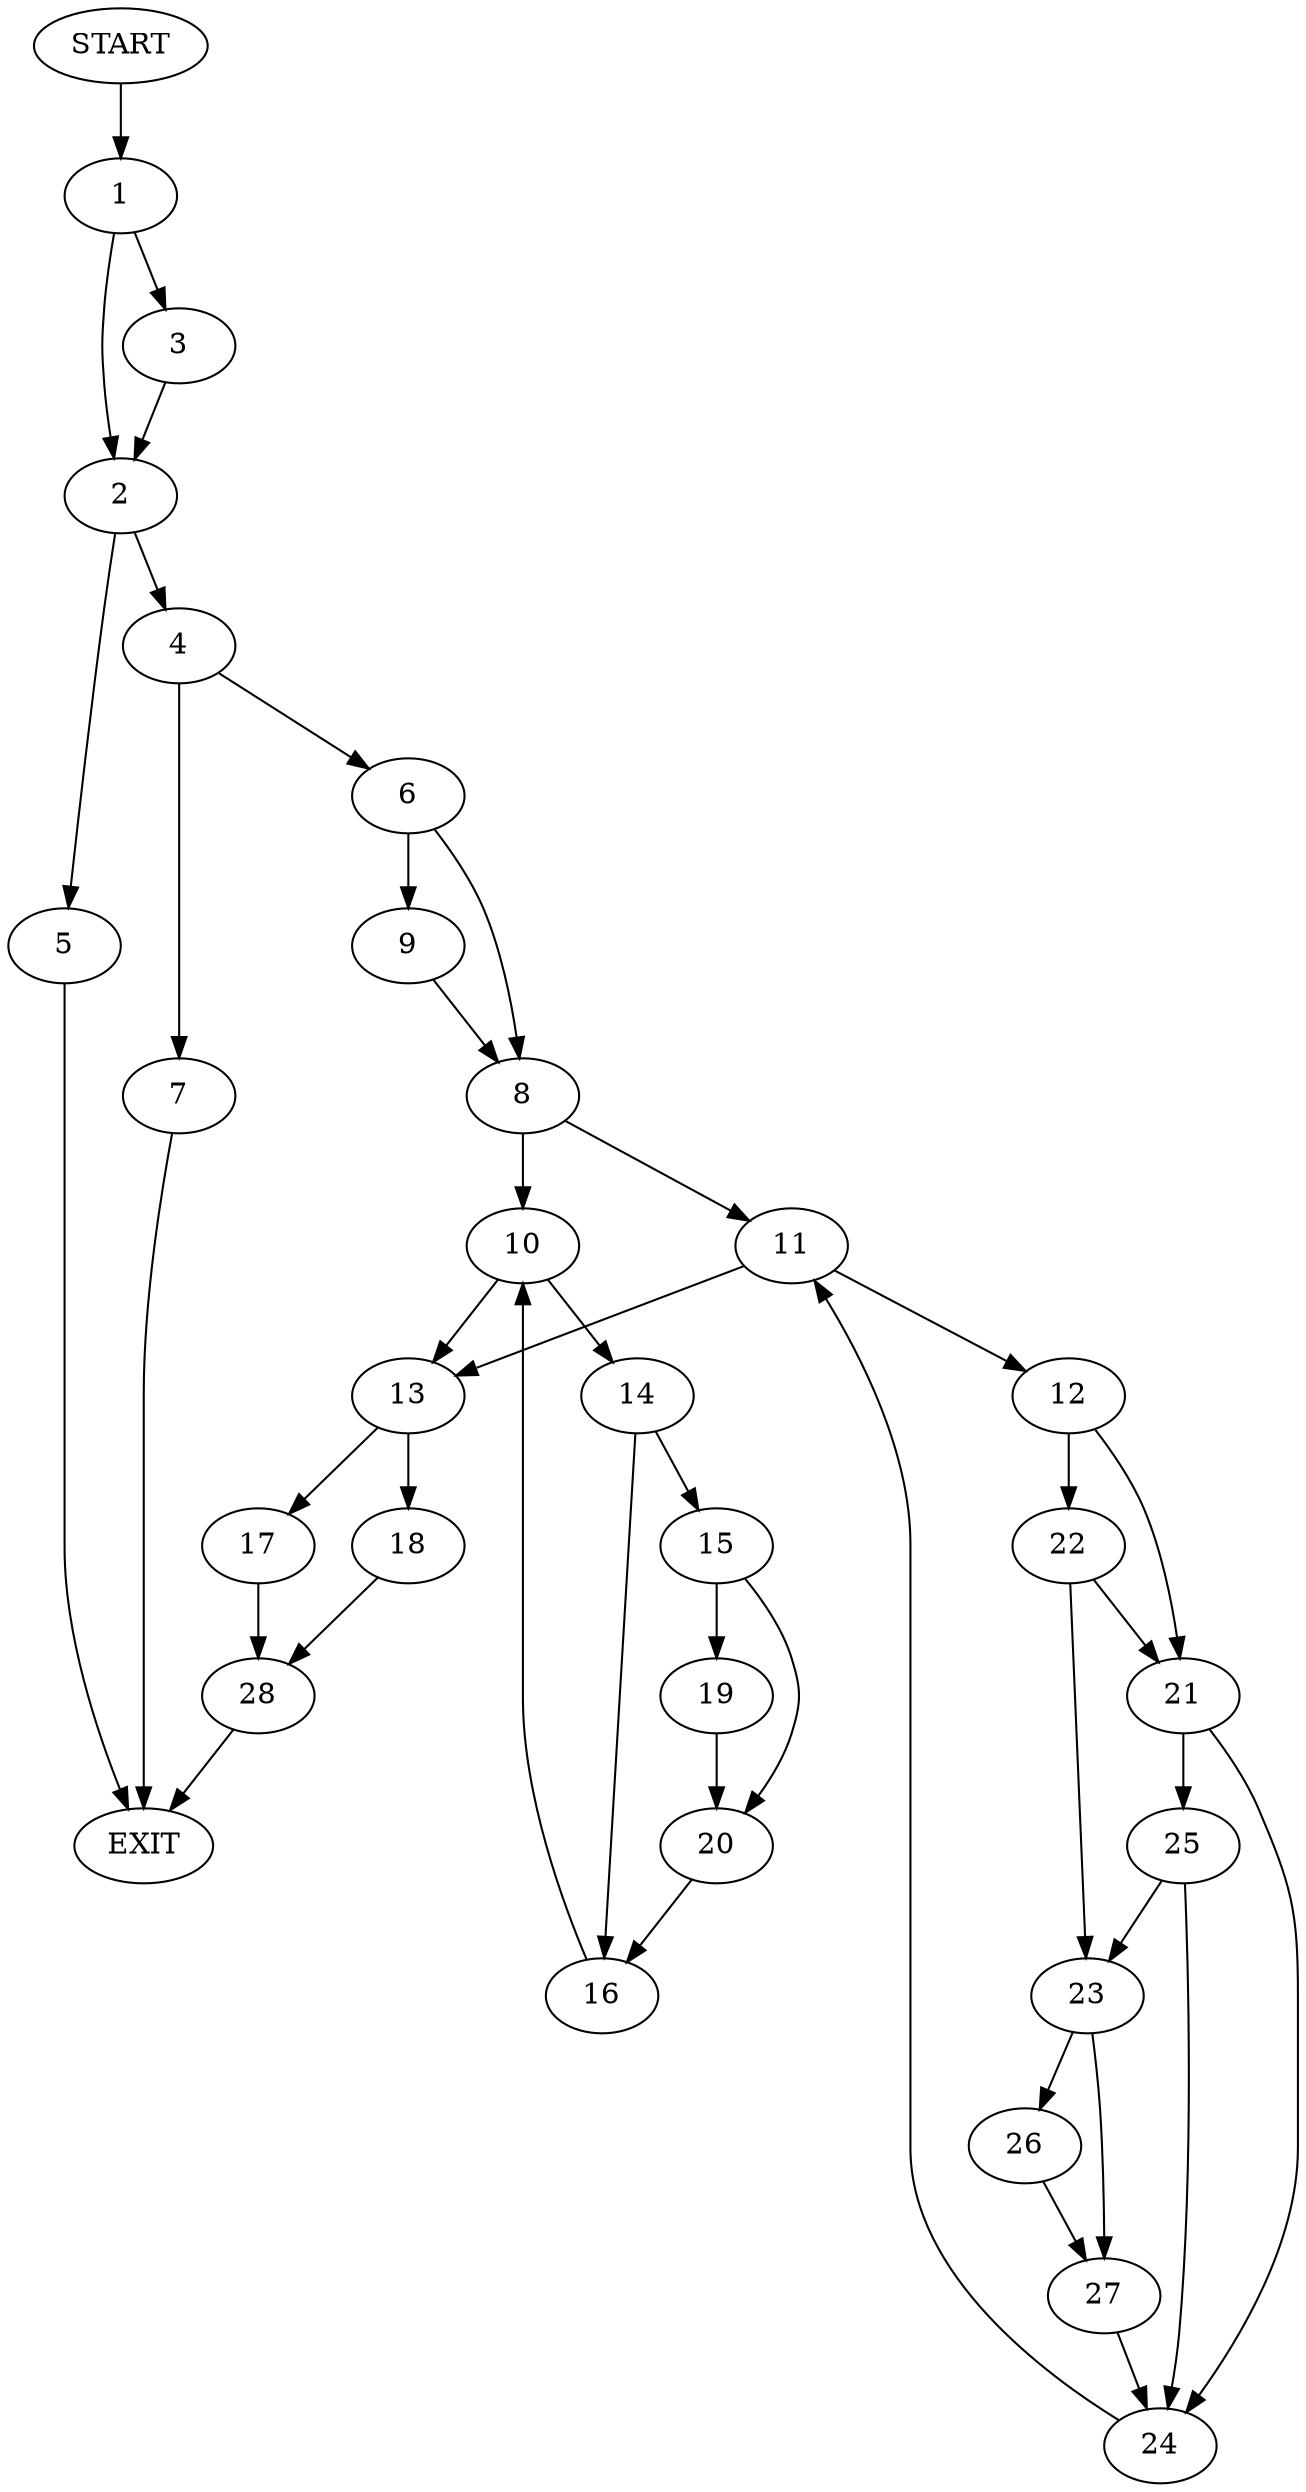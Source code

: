 digraph {
0 [label="START"]
29 [label="EXIT"]
0 -> 1
1 -> 2
1 -> 3
2 -> 4
2 -> 5
3 -> 2
4 -> 6
4 -> 7
5 -> 29
7 -> 29
6 -> 8
6 -> 9
9 -> 8
8 -> 10
8 -> 11
11 -> 12
11 -> 13
10 -> 14
10 -> 13
14 -> 15
14 -> 16
13 -> 17
13 -> 18
15 -> 19
15 -> 20
16 -> 10
20 -> 16
19 -> 20
12 -> 21
12 -> 22
22 -> 21
22 -> 23
21 -> 24
21 -> 25
23 -> 26
23 -> 27
24 -> 11
25 -> 24
25 -> 23
26 -> 27
27 -> 24
17 -> 28
18 -> 28
28 -> 29
}
